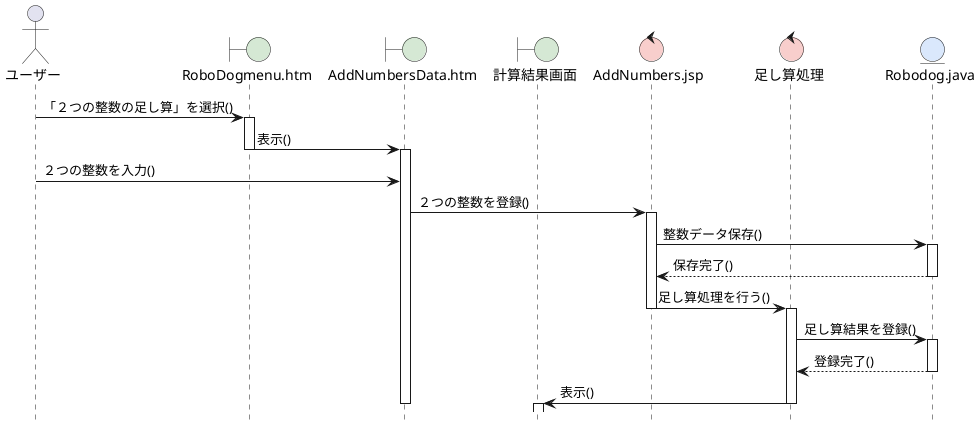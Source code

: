 @startuml RoboDog-２つの整数の足し算シーケンス図
hide footbox
skinparam boundaryBackgroundColor #D5E8D4
skinparam controlBackgroundColor  #F8CECC
skinparam entityBackgroundColor   #DAE8FC

actor ユーザー as A
boundary "RoboDogmenu.htm" as B1
boundary "AddNumbersData.htm" as B2
boundary 計算結果画面 as B3
control "AddNumbers.jsp" as C1
control 足し算処理 as C2
entity "Robodog.java" as E

A -> B1: 「２つの整数の足し算」を選択()
activate B1

B1 -> B2: 表示()
deactivate B1
activate B2

A -> B2: ２つの整数を入力()

B2 -> C1: ２つの整数を登録()
activate C1
C1 -> E: 整数データ保存()
activate E
E --> C1: 保存完了()
deactivate E

C1 -> C2: 足し算処理を行う()
deactivate C1
activate C2
C2 -> E: 足し算結果を登録()
activate E
E --> C2: 登録完了()
deactivate E

C2 -> B3: 表示()
deactivate C2
deactivate B2
activate B3

@enduml